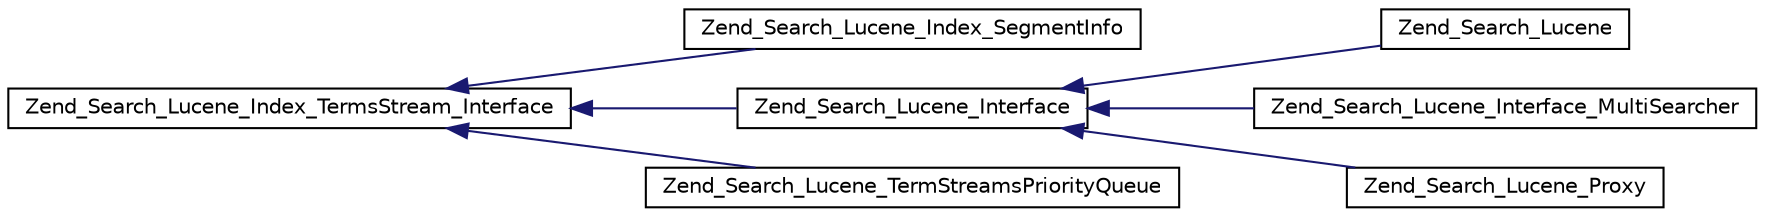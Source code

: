 digraph G
{
  edge [fontname="Helvetica",fontsize="10",labelfontname="Helvetica",labelfontsize="10"];
  node [fontname="Helvetica",fontsize="10",shape=record];
  rankdir="LR";
  Node1 [label="Zend_Search_Lucene_Index_TermsStream_Interface",height=0.2,width=0.4,color="black", fillcolor="white", style="filled",URL="$interface_zend___search___lucene___index___terms_stream___interface.html"];
  Node1 -> Node2 [dir="back",color="midnightblue",fontsize="10",style="solid",fontname="Helvetica"];
  Node2 [label="Zend_Search_Lucene_Index_SegmentInfo",height=0.2,width=0.4,color="black", fillcolor="white", style="filled",URL="$class_zend___search___lucene___index___segment_info.html"];
  Node1 -> Node3 [dir="back",color="midnightblue",fontsize="10",style="solid",fontname="Helvetica"];
  Node3 [label="Zend_Search_Lucene_Interface",height=0.2,width=0.4,color="black", fillcolor="white", style="filled",URL="$interface_zend___search___lucene___interface.html"];
  Node3 -> Node4 [dir="back",color="midnightblue",fontsize="10",style="solid",fontname="Helvetica"];
  Node4 [label="Zend_Search_Lucene",height=0.2,width=0.4,color="black", fillcolor="white", style="filled",URL="$class_zend___search___lucene.html"];
  Node3 -> Node5 [dir="back",color="midnightblue",fontsize="10",style="solid",fontname="Helvetica"];
  Node5 [label="Zend_Search_Lucene_Interface_MultiSearcher",height=0.2,width=0.4,color="black", fillcolor="white", style="filled",URL="$class_zend___search___lucene___interface___multi_searcher.html"];
  Node3 -> Node6 [dir="back",color="midnightblue",fontsize="10",style="solid",fontname="Helvetica"];
  Node6 [label="Zend_Search_Lucene_Proxy",height=0.2,width=0.4,color="black", fillcolor="white", style="filled",URL="$class_zend___search___lucene___proxy.html"];
  Node1 -> Node7 [dir="back",color="midnightblue",fontsize="10",style="solid",fontname="Helvetica"];
  Node7 [label="Zend_Search_Lucene_TermStreamsPriorityQueue",height=0.2,width=0.4,color="black", fillcolor="white", style="filled",URL="$class_zend___search___lucene___term_streams_priority_queue.html"];
}

